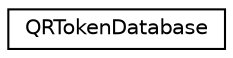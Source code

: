 digraph "Graphical Class Hierarchy"
{
 // LATEX_PDF_SIZE
  edge [fontname="Helvetica",fontsize="10",labelfontname="Helvetica",labelfontsize="10"];
  node [fontname="Helvetica",fontsize="10",shape=record];
  rankdir="LR";
  Node0 [label="QRTokenDatabase",height=0.2,width=0.4,color="black", fillcolor="white", style="filled",URL="$classQRTokenDatabase.html",tooltip=" "];
}

